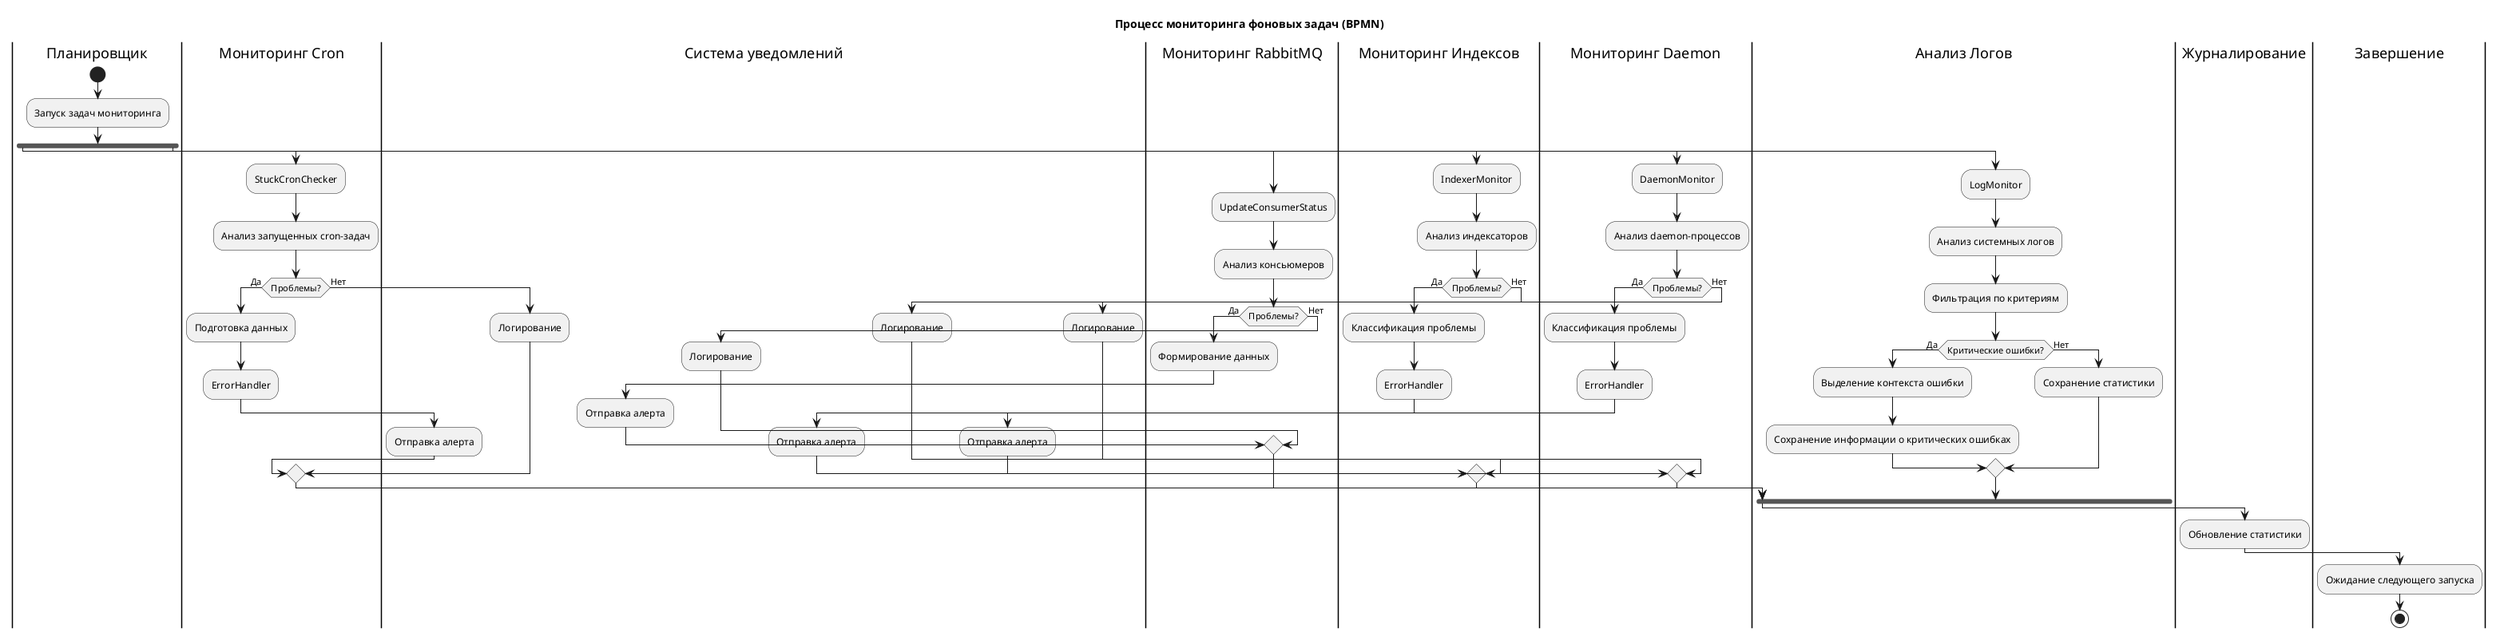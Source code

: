 @startuml
title Процесс мониторинга фоновых задач (BPMN)

|Планировщик|
start
:Запуск задач мониторинга;

fork
  |Мониторинг Cron|
  :StuckCronChecker;
  :Анализ запущенных cron-задач;
  
  if (Проблемы?) then (Да)
    :Подготовка данных;
    :ErrorHandler;
    
    |Система уведомлений|
    :Отправка алерта;
  else (Нет)
    :Логирование;
  endif
  
fork again
  |Мониторинг RabbitMQ|
  :UpdateConsumerStatus;
  :Анализ консьюмеров;
  
  if (Проблемы?) then (Да)
    :Формирование данных;
    
    |Система уведомлений|
    :Отправка алерта;
  else (Нет)
    :Логирование;
  endif

fork again
  |Мониторинг Индексов|
  :IndexerMonitor;
  :Анализ индексаторов;
  
  if (Проблемы?) then (Да)
    :Классификация проблемы;
    :ErrorHandler;
    
    |Система уведомлений|
    :Отправка алерта;
  else (Нет)
    :Логирование;
  endif

fork again
  |Мониторинг Daemon|
  :DaemonMonitor;
  :Анализ daemon-процессов;
  
  if (Проблемы?) then (Да)
    :Классификация проблемы;
    :ErrorHandler;
    
    |Система уведомлений|
    :Отправка алерта;
  else (Нет)
    :Логирование;
  endif

fork again
  |Анализ Логов|
  :LogMonitor;
  :Анализ системных логов;
  :Фильтрация по критериям;
  
  if (Критические ошибки?) then (Да)
    :Выделение контекста ошибки;
    :Сохранение информации о критических ошибках;
  else (Нет)
    :Сохранение статистики;
  endif
end fork

|Журналирование|
:Обновление статистики;

|Завершение|
:Ожидание следующего запуска;
stop
@enduml 